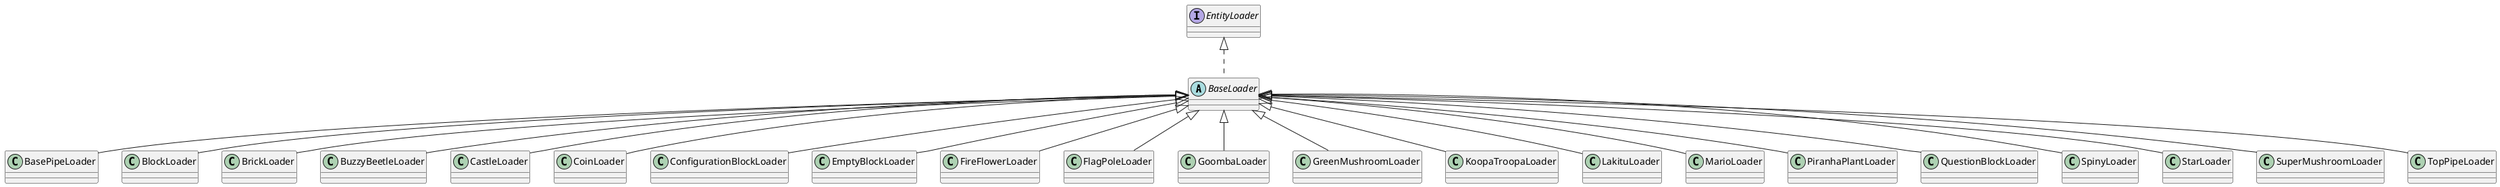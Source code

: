 @startuml Loading

abstract BaseLoader

interface EntityLoader

BaseLoader .u.|> EntityLoader
BasePipeLoader -u-|> BaseLoader
BlockLoader -u-|> BaseLoader
BrickLoader -u-|> BaseLoader
BuzzyBeetleLoader -u-|> BaseLoader
CastleLoader -u-|> BaseLoader
CoinLoader -u-|> BaseLoader
ConfigurationBlockLoader -u-|> BaseLoader
EmptyBlockLoader -u-|> BaseLoader
FireFlowerLoader -u-|> BaseLoader
FlagPoleLoader -u-|> BaseLoader
GoombaLoader -u-|> BaseLoader
GreenMushroomLoader -u-|> BaseLoader
KoopaTroopaLoader -u-|> BaseLoader
LakituLoader -u-|> BaseLoader
MarioLoader -u-|> BaseLoader
PiranhaPlantLoader -u-|> BaseLoader
QuestionBlockLoader -u-|> BaseLoader
SpinyLoader -u-|> BaseLoader
StarLoader -u-|> BaseLoader
SuperMushroomLoader -u-|> BaseLoader
TopPipeLoader -u-|> BaseLoader
@enduml
